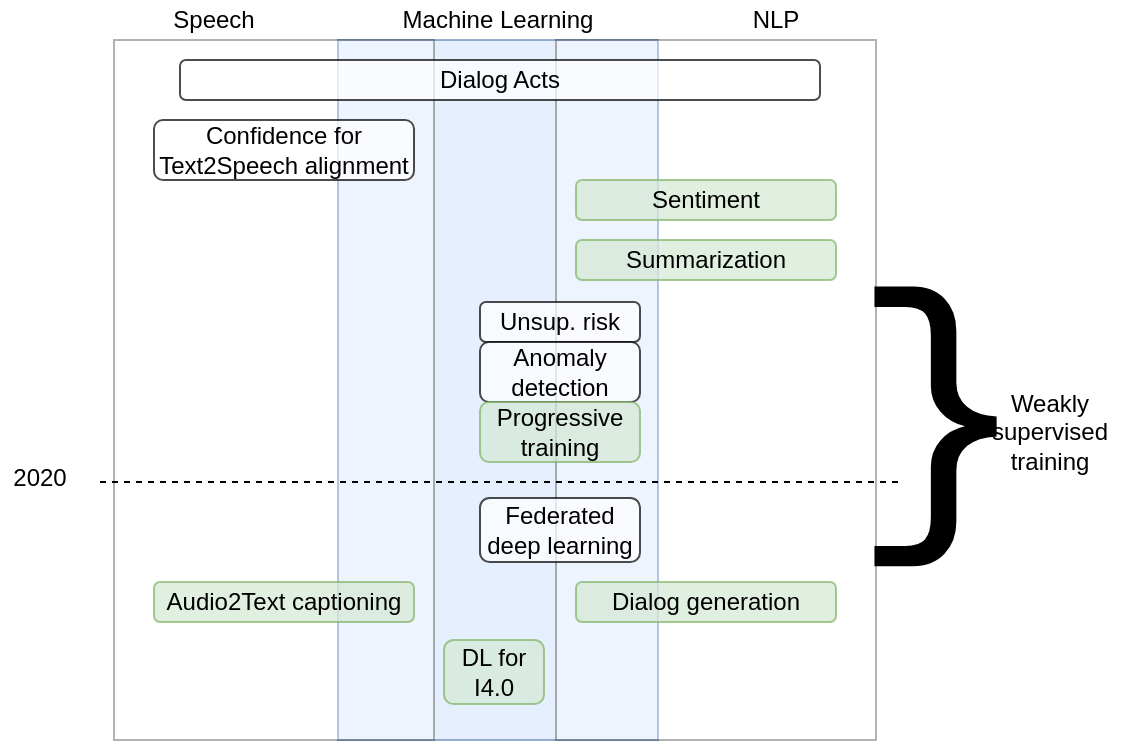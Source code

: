 <mxfile version="13.4.9" type="github">
  <diagram id="MATgrDwfrLcKSW5Ufle3" name="Page-1">
    <mxGraphModel dx="984" dy="655" grid="1" gridSize="10" guides="1" tooltips="1" connect="1" arrows="1" fold="1" page="1" pageScale="1" pageWidth="850" pageHeight="1100" math="0" shadow="0">
      <root>
        <mxCell id="0" />
        <mxCell id="1" parent="0" />
        <mxCell id="R2cJoj7yYQaVReeNG7qh-2" value="" style="rounded=0;whiteSpace=wrap;html=1;opacity=70;fillColor=#dae8fc;strokeColor=#6c8ebf;" vertex="1" parent="1">
          <mxGeometry x="179" y="40" width="160" height="350" as="geometry" />
        </mxCell>
        <mxCell id="R2cJoj7yYQaVReeNG7qh-1" value="" style="rounded=0;whiteSpace=wrap;html=1;opacity=30;" vertex="1" parent="1">
          <mxGeometry x="67" y="40" width="160" height="350" as="geometry" />
        </mxCell>
        <mxCell id="R2cJoj7yYQaVReeNG7qh-3" value="" style="rounded=0;whiteSpace=wrap;html=1;opacity=30;" vertex="1" parent="1">
          <mxGeometry x="288" y="40" width="160" height="350" as="geometry" />
        </mxCell>
        <mxCell id="R2cJoj7yYQaVReeNG7qh-4" value="Machine Learning" style="text;html=1;strokeColor=none;fillColor=none;align=center;verticalAlign=middle;whiteSpace=wrap;rounded=0;opacity=70;" vertex="1" parent="1">
          <mxGeometry x="199" y="20" width="120" height="20" as="geometry" />
        </mxCell>
        <mxCell id="R2cJoj7yYQaVReeNG7qh-5" value="NLP" style="text;html=1;strokeColor=none;fillColor=none;align=center;verticalAlign=middle;whiteSpace=wrap;rounded=0;opacity=70;" vertex="1" parent="1">
          <mxGeometry x="348" y="20" width="100" height="20" as="geometry" />
        </mxCell>
        <mxCell id="R2cJoj7yYQaVReeNG7qh-6" value="Speech" style="text;html=1;strokeColor=none;fillColor=none;align=center;verticalAlign=middle;whiteSpace=wrap;rounded=0;opacity=70;" vertex="1" parent="1">
          <mxGeometry x="67" y="20" width="100" height="20" as="geometry" />
        </mxCell>
        <mxCell id="R2cJoj7yYQaVReeNG7qh-7" value="Dialog Acts" style="rounded=1;whiteSpace=wrap;html=1;fillColor=#ffffff;opacity=70;" vertex="1" parent="1">
          <mxGeometry x="100" y="50" width="320" height="20" as="geometry" />
        </mxCell>
        <mxCell id="R2cJoj7yYQaVReeNG7qh-8" value="&lt;div&gt;Confidence for&lt;br&gt;&lt;/div&gt;&lt;div&gt;Text2Speech alignment&lt;/div&gt;" style="rounded=1;whiteSpace=wrap;html=1;fillColor=#ffffff;opacity=70;" vertex="1" parent="1">
          <mxGeometry x="87" y="80" width="130" height="30" as="geometry" />
        </mxCell>
        <mxCell id="R2cJoj7yYQaVReeNG7qh-9" value="Unsup. risk" style="rounded=1;whiteSpace=wrap;html=1;fillColor=#ffffff;opacity=70;" vertex="1" parent="1">
          <mxGeometry x="250" y="171" width="80" height="20" as="geometry" />
        </mxCell>
        <mxCell id="R2cJoj7yYQaVReeNG7qh-10" value="&lt;div&gt;Anomaly&lt;/div&gt;&lt;div&gt;detection&lt;br&gt;&lt;/div&gt;" style="rounded=1;whiteSpace=wrap;html=1;fillColor=#ffffff;opacity=70;" vertex="1" parent="1">
          <mxGeometry x="250" y="191" width="80" height="30" as="geometry" />
        </mxCell>
        <mxCell id="R2cJoj7yYQaVReeNG7qh-11" value="Sentiment" style="rounded=1;whiteSpace=wrap;html=1;fillColor=#d5e8d4;opacity=70;strokeColor=#82b366;" vertex="1" parent="1">
          <mxGeometry x="298" y="110" width="130" height="20" as="geometry" />
        </mxCell>
        <mxCell id="R2cJoj7yYQaVReeNG7qh-12" value="Summarization" style="rounded=1;whiteSpace=wrap;html=1;fillColor=#d5e8d4;opacity=70;strokeColor=#82b366;" vertex="1" parent="1">
          <mxGeometry x="298" y="140" width="130" height="20" as="geometry" />
        </mxCell>
        <mxCell id="R2cJoj7yYQaVReeNG7qh-13" value="" style="endArrow=none;dashed=1;html=1;" edge="1" parent="1">
          <mxGeometry width="50" height="50" relative="1" as="geometry">
            <mxPoint x="60" y="261" as="sourcePoint" />
            <mxPoint x="460" y="261" as="targetPoint" />
          </mxGeometry>
        </mxCell>
        <mxCell id="R2cJoj7yYQaVReeNG7qh-14" value="2020" style="text;html=1;strokeColor=none;fillColor=none;align=center;verticalAlign=middle;whiteSpace=wrap;rounded=0;opacity=30;" vertex="1" parent="1">
          <mxGeometry x="10" y="249" width="40" height="20" as="geometry" />
        </mxCell>
        <mxCell id="R2cJoj7yYQaVReeNG7qh-15" value="&lt;div&gt;Federated&lt;/div&gt;&lt;div&gt;deep learning&lt;br&gt;&lt;/div&gt;" style="rounded=1;whiteSpace=wrap;html=1;fillColor=#ffffff;opacity=70;" vertex="1" parent="1">
          <mxGeometry x="250" y="269" width="80" height="32" as="geometry" />
        </mxCell>
        <mxCell id="R2cJoj7yYQaVReeNG7qh-16" value="Dialog generation" style="rounded=1;whiteSpace=wrap;html=1;fillColor=#d5e8d4;opacity=70;strokeColor=#82b366;" vertex="1" parent="1">
          <mxGeometry x="298" y="311" width="130" height="20" as="geometry" />
        </mxCell>
        <mxCell id="R2cJoj7yYQaVReeNG7qh-17" value="Audio2Text captioning" style="rounded=1;whiteSpace=wrap;html=1;fillColor=#d5e8d4;opacity=70;strokeColor=#82b366;" vertex="1" parent="1">
          <mxGeometry x="87" y="311" width="130" height="20" as="geometry" />
        </mxCell>
        <mxCell id="R2cJoj7yYQaVReeNG7qh-18" value="&lt;div&gt;Progressive&lt;/div&gt;&lt;div&gt;training&lt;br&gt;&lt;/div&gt;" style="rounded=1;whiteSpace=wrap;html=1;fillColor=#d5e8d4;opacity=70;strokeColor=#82b366;" vertex="1" parent="1">
          <mxGeometry x="250" y="221" width="80" height="30" as="geometry" />
        </mxCell>
        <mxCell id="R2cJoj7yYQaVReeNG7qh-19" value="&lt;div&gt;DL for&lt;/div&gt;&lt;div&gt;I4.0&lt;br&gt;&lt;/div&gt;" style="rounded=1;whiteSpace=wrap;html=1;fillColor=#d5e8d4;opacity=70;strokeColor=#82b366;" vertex="1" parent="1">
          <mxGeometry x="232" y="340" width="50" height="32" as="geometry" />
        </mxCell>
        <mxCell id="R2cJoj7yYQaVReeNG7qh-20" value="&lt;font style=&quot;font-size: 150px&quot; face=&quot;Courier New&quot;&gt;}&lt;/font&gt;" style="text;html=1;strokeColor=none;fillColor=none;align=center;verticalAlign=middle;whiteSpace=wrap;rounded=0;opacity=30;" vertex="1" parent="1">
          <mxGeometry x="440" y="121" width="80" height="219" as="geometry" />
        </mxCell>
        <mxCell id="R2cJoj7yYQaVReeNG7qh-21" value="Weakly supervised training" style="text;html=1;strokeColor=none;fillColor=none;align=center;verticalAlign=middle;whiteSpace=wrap;rounded=0;opacity=30;" vertex="1" parent="1">
          <mxGeometry x="490" y="209" width="90" height="54" as="geometry" />
        </mxCell>
      </root>
    </mxGraphModel>
  </diagram>
</mxfile>

